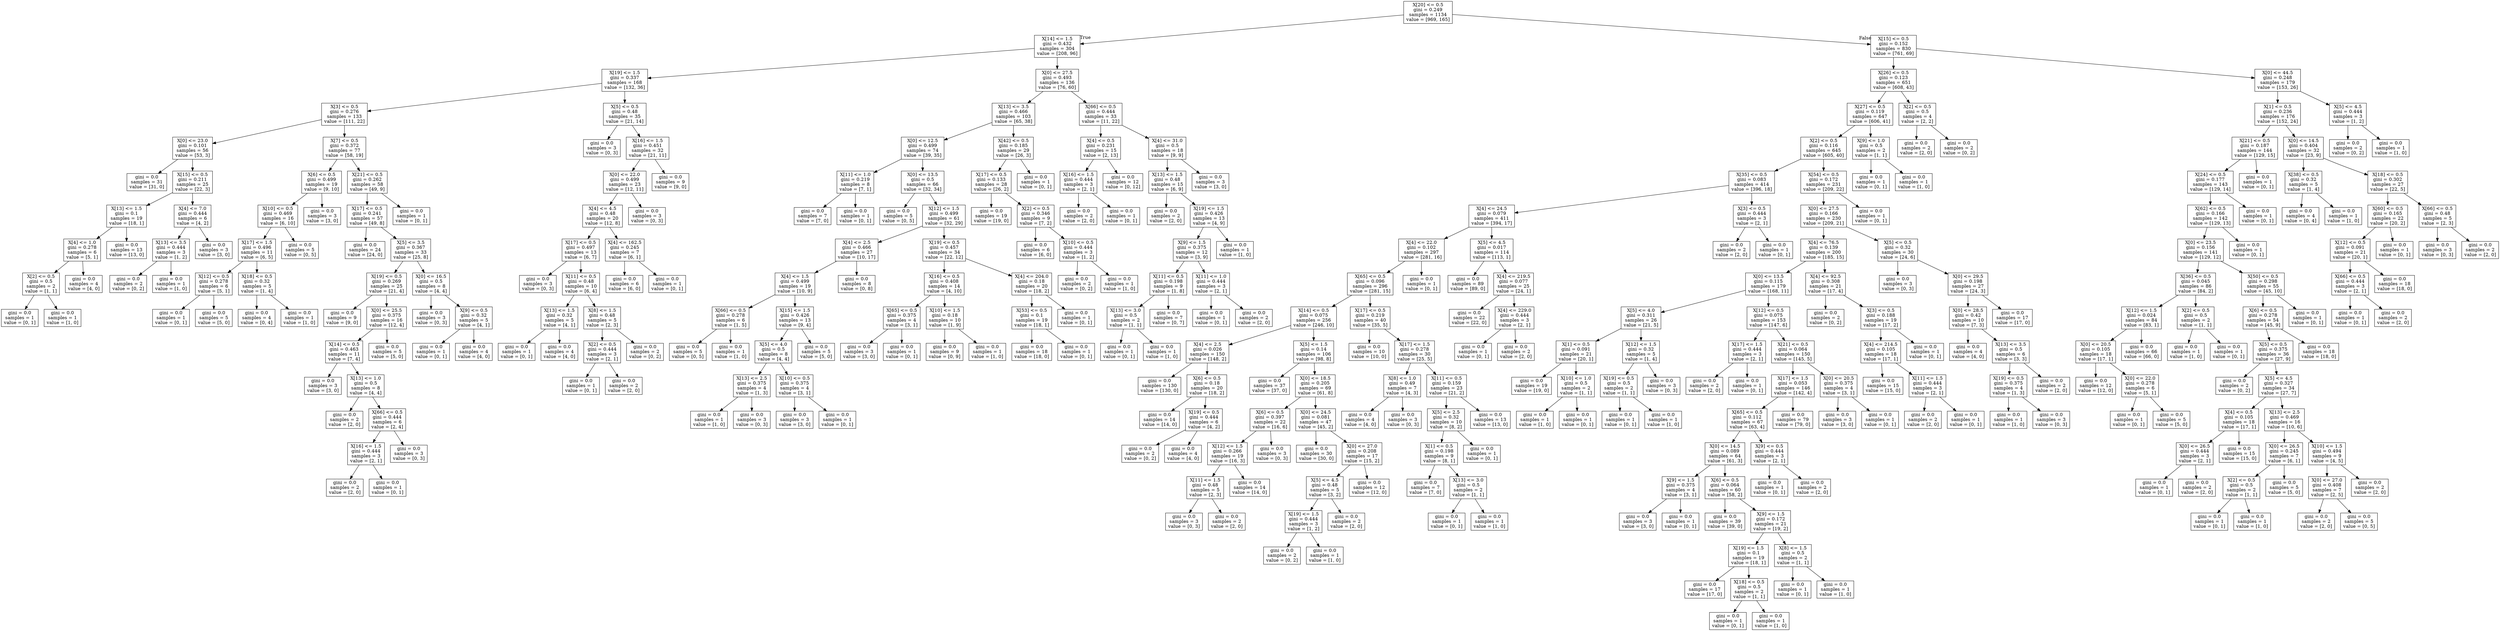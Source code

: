 digraph Tree {
node [shape=box] ;
0 [label="X[20] <= 0.5\ngini = 0.249\nsamples = 1134\nvalue = [969, 165]"] ;
1 [label="X[14] <= 1.5\ngini = 0.432\nsamples = 304\nvalue = [208, 96]"] ;
0 -> 1 [labeldistance=2.5, labelangle=45, headlabel="True"] ;
2 [label="X[19] <= 1.5\ngini = 0.337\nsamples = 168\nvalue = [132, 36]"] ;
1 -> 2 ;
3 [label="X[3] <= 0.5\ngini = 0.276\nsamples = 133\nvalue = [111, 22]"] ;
2 -> 3 ;
4 [label="X[0] <= 23.0\ngini = 0.101\nsamples = 56\nvalue = [53, 3]"] ;
3 -> 4 ;
5 [label="gini = 0.0\nsamples = 31\nvalue = [31, 0]"] ;
4 -> 5 ;
6 [label="X[15] <= 0.5\ngini = 0.211\nsamples = 25\nvalue = [22, 3]"] ;
4 -> 6 ;
7 [label="X[13] <= 1.5\ngini = 0.1\nsamples = 19\nvalue = [18, 1]"] ;
6 -> 7 ;
8 [label="X[4] <= 1.0\ngini = 0.278\nsamples = 6\nvalue = [5, 1]"] ;
7 -> 8 ;
9 [label="X[2] <= 0.5\ngini = 0.5\nsamples = 2\nvalue = [1, 1]"] ;
8 -> 9 ;
10 [label="gini = 0.0\nsamples = 1\nvalue = [0, 1]"] ;
9 -> 10 ;
11 [label="gini = 0.0\nsamples = 1\nvalue = [1, 0]"] ;
9 -> 11 ;
12 [label="gini = 0.0\nsamples = 4\nvalue = [4, 0]"] ;
8 -> 12 ;
13 [label="gini = 0.0\nsamples = 13\nvalue = [13, 0]"] ;
7 -> 13 ;
14 [label="X[4] <= 7.0\ngini = 0.444\nsamples = 6\nvalue = [4, 2]"] ;
6 -> 14 ;
15 [label="X[13] <= 3.5\ngini = 0.444\nsamples = 3\nvalue = [1, 2]"] ;
14 -> 15 ;
16 [label="gini = 0.0\nsamples = 2\nvalue = [0, 2]"] ;
15 -> 16 ;
17 [label="gini = 0.0\nsamples = 1\nvalue = [1, 0]"] ;
15 -> 17 ;
18 [label="gini = 0.0\nsamples = 3\nvalue = [3, 0]"] ;
14 -> 18 ;
19 [label="X[7] <= 0.5\ngini = 0.372\nsamples = 77\nvalue = [58, 19]"] ;
3 -> 19 ;
20 [label="X[6] <= 0.5\ngini = 0.499\nsamples = 19\nvalue = [9, 10]"] ;
19 -> 20 ;
21 [label="X[10] <= 0.5\ngini = 0.469\nsamples = 16\nvalue = [6, 10]"] ;
20 -> 21 ;
22 [label="X[17] <= 1.5\ngini = 0.496\nsamples = 11\nvalue = [6, 5]"] ;
21 -> 22 ;
23 [label="X[12] <= 0.5\ngini = 0.278\nsamples = 6\nvalue = [5, 1]"] ;
22 -> 23 ;
24 [label="gini = 0.0\nsamples = 1\nvalue = [0, 1]"] ;
23 -> 24 ;
25 [label="gini = 0.0\nsamples = 5\nvalue = [5, 0]"] ;
23 -> 25 ;
26 [label="X[18] <= 0.5\ngini = 0.32\nsamples = 5\nvalue = [1, 4]"] ;
22 -> 26 ;
27 [label="gini = 0.0\nsamples = 4\nvalue = [0, 4]"] ;
26 -> 27 ;
28 [label="gini = 0.0\nsamples = 1\nvalue = [1, 0]"] ;
26 -> 28 ;
29 [label="gini = 0.0\nsamples = 5\nvalue = [0, 5]"] ;
21 -> 29 ;
30 [label="gini = 0.0\nsamples = 3\nvalue = [3, 0]"] ;
20 -> 30 ;
31 [label="X[21] <= 0.5\ngini = 0.262\nsamples = 58\nvalue = [49, 9]"] ;
19 -> 31 ;
32 [label="X[17] <= 0.5\ngini = 0.241\nsamples = 57\nvalue = [49, 8]"] ;
31 -> 32 ;
33 [label="gini = 0.0\nsamples = 24\nvalue = [24, 0]"] ;
32 -> 33 ;
34 [label="X[5] <= 3.5\ngini = 0.367\nsamples = 33\nvalue = [25, 8]"] ;
32 -> 34 ;
35 [label="X[19] <= 0.5\ngini = 0.269\nsamples = 25\nvalue = [21, 4]"] ;
34 -> 35 ;
36 [label="gini = 0.0\nsamples = 9\nvalue = [9, 0]"] ;
35 -> 36 ;
37 [label="X[0] <= 25.5\ngini = 0.375\nsamples = 16\nvalue = [12, 4]"] ;
35 -> 37 ;
38 [label="X[14] <= 0.5\ngini = 0.463\nsamples = 11\nvalue = [7, 4]"] ;
37 -> 38 ;
39 [label="gini = 0.0\nsamples = 3\nvalue = [3, 0]"] ;
38 -> 39 ;
40 [label="X[13] <= 1.0\ngini = 0.5\nsamples = 8\nvalue = [4, 4]"] ;
38 -> 40 ;
41 [label="gini = 0.0\nsamples = 2\nvalue = [2, 0]"] ;
40 -> 41 ;
42 [label="X[66] <= 0.5\ngini = 0.444\nsamples = 6\nvalue = [2, 4]"] ;
40 -> 42 ;
43 [label="X[16] <= 1.5\ngini = 0.444\nsamples = 3\nvalue = [2, 1]"] ;
42 -> 43 ;
44 [label="gini = 0.0\nsamples = 2\nvalue = [2, 0]"] ;
43 -> 44 ;
45 [label="gini = 0.0\nsamples = 1\nvalue = [0, 1]"] ;
43 -> 45 ;
46 [label="gini = 0.0\nsamples = 3\nvalue = [0, 3]"] ;
42 -> 46 ;
47 [label="gini = 0.0\nsamples = 5\nvalue = [5, 0]"] ;
37 -> 47 ;
48 [label="X[0] <= 16.5\ngini = 0.5\nsamples = 8\nvalue = [4, 4]"] ;
34 -> 48 ;
49 [label="gini = 0.0\nsamples = 3\nvalue = [0, 3]"] ;
48 -> 49 ;
50 [label="X[9] <= 0.5\ngini = 0.32\nsamples = 5\nvalue = [4, 1]"] ;
48 -> 50 ;
51 [label="gini = 0.0\nsamples = 1\nvalue = [0, 1]"] ;
50 -> 51 ;
52 [label="gini = 0.0\nsamples = 4\nvalue = [4, 0]"] ;
50 -> 52 ;
53 [label="gini = 0.0\nsamples = 1\nvalue = [0, 1]"] ;
31 -> 53 ;
54 [label="X[5] <= 0.5\ngini = 0.48\nsamples = 35\nvalue = [21, 14]"] ;
2 -> 54 ;
55 [label="gini = 0.0\nsamples = 3\nvalue = [0, 3]"] ;
54 -> 55 ;
56 [label="X[16] <= 1.5\ngini = 0.451\nsamples = 32\nvalue = [21, 11]"] ;
54 -> 56 ;
57 [label="X[0] <= 22.0\ngini = 0.499\nsamples = 23\nvalue = [12, 11]"] ;
56 -> 57 ;
58 [label="X[4] <= 4.5\ngini = 0.48\nsamples = 20\nvalue = [12, 8]"] ;
57 -> 58 ;
59 [label="X[17] <= 0.5\ngini = 0.497\nsamples = 13\nvalue = [6, 7]"] ;
58 -> 59 ;
60 [label="gini = 0.0\nsamples = 3\nvalue = [0, 3]"] ;
59 -> 60 ;
61 [label="X[11] <= 0.5\ngini = 0.48\nsamples = 10\nvalue = [6, 4]"] ;
59 -> 61 ;
62 [label="X[13] <= 1.5\ngini = 0.32\nsamples = 5\nvalue = [4, 1]"] ;
61 -> 62 ;
63 [label="gini = 0.0\nsamples = 1\nvalue = [0, 1]"] ;
62 -> 63 ;
64 [label="gini = 0.0\nsamples = 4\nvalue = [4, 0]"] ;
62 -> 64 ;
65 [label="X[8] <= 1.5\ngini = 0.48\nsamples = 5\nvalue = [2, 3]"] ;
61 -> 65 ;
66 [label="X[2] <= 0.5\ngini = 0.444\nsamples = 3\nvalue = [2, 1]"] ;
65 -> 66 ;
67 [label="gini = 0.0\nsamples = 1\nvalue = [0, 1]"] ;
66 -> 67 ;
68 [label="gini = 0.0\nsamples = 2\nvalue = [2, 0]"] ;
66 -> 68 ;
69 [label="gini = 0.0\nsamples = 2\nvalue = [0, 2]"] ;
65 -> 69 ;
70 [label="X[4] <= 162.5\ngini = 0.245\nsamples = 7\nvalue = [6, 1]"] ;
58 -> 70 ;
71 [label="gini = 0.0\nsamples = 6\nvalue = [6, 0]"] ;
70 -> 71 ;
72 [label="gini = 0.0\nsamples = 1\nvalue = [0, 1]"] ;
70 -> 72 ;
73 [label="gini = 0.0\nsamples = 3\nvalue = [0, 3]"] ;
57 -> 73 ;
74 [label="gini = 0.0\nsamples = 9\nvalue = [9, 0]"] ;
56 -> 74 ;
75 [label="X[0] <= 27.5\ngini = 0.493\nsamples = 136\nvalue = [76, 60]"] ;
1 -> 75 ;
76 [label="X[13] <= 3.5\ngini = 0.466\nsamples = 103\nvalue = [65, 38]"] ;
75 -> 76 ;
77 [label="X[0] <= 12.5\ngini = 0.499\nsamples = 74\nvalue = [39, 35]"] ;
76 -> 77 ;
78 [label="X[11] <= 1.0\ngini = 0.219\nsamples = 8\nvalue = [7, 1]"] ;
77 -> 78 ;
79 [label="gini = 0.0\nsamples = 7\nvalue = [7, 0]"] ;
78 -> 79 ;
80 [label="gini = 0.0\nsamples = 1\nvalue = [0, 1]"] ;
78 -> 80 ;
81 [label="X[0] <= 13.5\ngini = 0.5\nsamples = 66\nvalue = [32, 34]"] ;
77 -> 81 ;
82 [label="gini = 0.0\nsamples = 5\nvalue = [0, 5]"] ;
81 -> 82 ;
83 [label="X[12] <= 1.5\ngini = 0.499\nsamples = 61\nvalue = [32, 29]"] ;
81 -> 83 ;
84 [label="X[4] <= 2.5\ngini = 0.466\nsamples = 27\nvalue = [10, 17]"] ;
83 -> 84 ;
85 [label="X[4] <= 1.5\ngini = 0.499\nsamples = 19\nvalue = [10, 9]"] ;
84 -> 85 ;
86 [label="X[66] <= 0.5\ngini = 0.278\nsamples = 6\nvalue = [1, 5]"] ;
85 -> 86 ;
87 [label="gini = 0.0\nsamples = 5\nvalue = [0, 5]"] ;
86 -> 87 ;
88 [label="gini = 0.0\nsamples = 1\nvalue = [1, 0]"] ;
86 -> 88 ;
89 [label="X[15] <= 1.5\ngini = 0.426\nsamples = 13\nvalue = [9, 4]"] ;
85 -> 89 ;
90 [label="X[5] <= 4.0\ngini = 0.5\nsamples = 8\nvalue = [4, 4]"] ;
89 -> 90 ;
91 [label="X[13] <= 2.5\ngini = 0.375\nsamples = 4\nvalue = [1, 3]"] ;
90 -> 91 ;
92 [label="gini = 0.0\nsamples = 1\nvalue = [1, 0]"] ;
91 -> 92 ;
93 [label="gini = 0.0\nsamples = 3\nvalue = [0, 3]"] ;
91 -> 93 ;
94 [label="X[10] <= 0.5\ngini = 0.375\nsamples = 4\nvalue = [3, 1]"] ;
90 -> 94 ;
95 [label="gini = 0.0\nsamples = 3\nvalue = [3, 0]"] ;
94 -> 95 ;
96 [label="gini = 0.0\nsamples = 1\nvalue = [0, 1]"] ;
94 -> 96 ;
97 [label="gini = 0.0\nsamples = 5\nvalue = [5, 0]"] ;
89 -> 97 ;
98 [label="gini = 0.0\nsamples = 8\nvalue = [0, 8]"] ;
84 -> 98 ;
99 [label="X[19] <= 0.5\ngini = 0.457\nsamples = 34\nvalue = [22, 12]"] ;
83 -> 99 ;
100 [label="X[16] <= 0.5\ngini = 0.408\nsamples = 14\nvalue = [4, 10]"] ;
99 -> 100 ;
101 [label="X[65] <= 0.5\ngini = 0.375\nsamples = 4\nvalue = [3, 1]"] ;
100 -> 101 ;
102 [label="gini = 0.0\nsamples = 3\nvalue = [3, 0]"] ;
101 -> 102 ;
103 [label="gini = 0.0\nsamples = 1\nvalue = [0, 1]"] ;
101 -> 103 ;
104 [label="X[10] <= 1.5\ngini = 0.18\nsamples = 10\nvalue = [1, 9]"] ;
100 -> 104 ;
105 [label="gini = 0.0\nsamples = 9\nvalue = [0, 9]"] ;
104 -> 105 ;
106 [label="gini = 0.0\nsamples = 1\nvalue = [1, 0]"] ;
104 -> 106 ;
107 [label="X[4] <= 204.0\ngini = 0.18\nsamples = 20\nvalue = [18, 2]"] ;
99 -> 107 ;
108 [label="X[53] <= 0.5\ngini = 0.1\nsamples = 19\nvalue = [18, 1]"] ;
107 -> 108 ;
109 [label="gini = 0.0\nsamples = 18\nvalue = [18, 0]"] ;
108 -> 109 ;
110 [label="gini = 0.0\nsamples = 1\nvalue = [0, 1]"] ;
108 -> 110 ;
111 [label="gini = 0.0\nsamples = 1\nvalue = [0, 1]"] ;
107 -> 111 ;
112 [label="X[42] <= 0.5\ngini = 0.185\nsamples = 29\nvalue = [26, 3]"] ;
76 -> 112 ;
113 [label="X[17] <= 0.5\ngini = 0.133\nsamples = 28\nvalue = [26, 2]"] ;
112 -> 113 ;
114 [label="gini = 0.0\nsamples = 19\nvalue = [19, 0]"] ;
113 -> 114 ;
115 [label="X[2] <= 0.5\ngini = 0.346\nsamples = 9\nvalue = [7, 2]"] ;
113 -> 115 ;
116 [label="gini = 0.0\nsamples = 6\nvalue = [6, 0]"] ;
115 -> 116 ;
117 [label="X[10] <= 0.5\ngini = 0.444\nsamples = 3\nvalue = [1, 2]"] ;
115 -> 117 ;
118 [label="gini = 0.0\nsamples = 2\nvalue = [0, 2]"] ;
117 -> 118 ;
119 [label="gini = 0.0\nsamples = 1\nvalue = [1, 0]"] ;
117 -> 119 ;
120 [label="gini = 0.0\nsamples = 1\nvalue = [0, 1]"] ;
112 -> 120 ;
121 [label="X[66] <= 0.5\ngini = 0.444\nsamples = 33\nvalue = [11, 22]"] ;
75 -> 121 ;
122 [label="X[4] <= 0.5\ngini = 0.231\nsamples = 15\nvalue = [2, 13]"] ;
121 -> 122 ;
123 [label="X[16] <= 1.5\ngini = 0.444\nsamples = 3\nvalue = [2, 1]"] ;
122 -> 123 ;
124 [label="gini = 0.0\nsamples = 2\nvalue = [2, 0]"] ;
123 -> 124 ;
125 [label="gini = 0.0\nsamples = 1\nvalue = [0, 1]"] ;
123 -> 125 ;
126 [label="gini = 0.0\nsamples = 12\nvalue = [0, 12]"] ;
122 -> 126 ;
127 [label="X[4] <= 31.0\ngini = 0.5\nsamples = 18\nvalue = [9, 9]"] ;
121 -> 127 ;
128 [label="X[13] <= 1.5\ngini = 0.48\nsamples = 15\nvalue = [6, 9]"] ;
127 -> 128 ;
129 [label="gini = 0.0\nsamples = 2\nvalue = [2, 0]"] ;
128 -> 129 ;
130 [label="X[19] <= 1.5\ngini = 0.426\nsamples = 13\nvalue = [4, 9]"] ;
128 -> 130 ;
131 [label="X[9] <= 1.5\ngini = 0.375\nsamples = 12\nvalue = [3, 9]"] ;
130 -> 131 ;
132 [label="X[11] <= 0.5\ngini = 0.198\nsamples = 9\nvalue = [1, 8]"] ;
131 -> 132 ;
133 [label="X[13] <= 3.0\ngini = 0.5\nsamples = 2\nvalue = [1, 1]"] ;
132 -> 133 ;
134 [label="gini = 0.0\nsamples = 1\nvalue = [0, 1]"] ;
133 -> 134 ;
135 [label="gini = 0.0\nsamples = 1\nvalue = [1, 0]"] ;
133 -> 135 ;
136 [label="gini = 0.0\nsamples = 7\nvalue = [0, 7]"] ;
132 -> 136 ;
137 [label="X[11] <= 1.0\ngini = 0.444\nsamples = 3\nvalue = [2, 1]"] ;
131 -> 137 ;
138 [label="gini = 0.0\nsamples = 1\nvalue = [0, 1]"] ;
137 -> 138 ;
139 [label="gini = 0.0\nsamples = 2\nvalue = [2, 0]"] ;
137 -> 139 ;
140 [label="gini = 0.0\nsamples = 1\nvalue = [1, 0]"] ;
130 -> 140 ;
141 [label="gini = 0.0\nsamples = 3\nvalue = [3, 0]"] ;
127 -> 141 ;
142 [label="X[15] <= 0.5\ngini = 0.152\nsamples = 830\nvalue = [761, 69]"] ;
0 -> 142 [labeldistance=2.5, labelangle=-45, headlabel="False"] ;
143 [label="X[26] <= 0.5\ngini = 0.123\nsamples = 651\nvalue = [608, 43]"] ;
142 -> 143 ;
144 [label="X[27] <= 0.5\ngini = 0.119\nsamples = 647\nvalue = [606, 41]"] ;
143 -> 144 ;
145 [label="X[2] <= 0.5\ngini = 0.116\nsamples = 645\nvalue = [605, 40]"] ;
144 -> 145 ;
146 [label="X[35] <= 0.5\ngini = 0.083\nsamples = 414\nvalue = [396, 18]"] ;
145 -> 146 ;
147 [label="X[4] <= 24.5\ngini = 0.079\nsamples = 411\nvalue = [394, 17]"] ;
146 -> 147 ;
148 [label="X[4] <= 22.0\ngini = 0.102\nsamples = 297\nvalue = [281, 16]"] ;
147 -> 148 ;
149 [label="X[65] <= 0.5\ngini = 0.096\nsamples = 296\nvalue = [281, 15]"] ;
148 -> 149 ;
150 [label="X[14] <= 0.5\ngini = 0.075\nsamples = 256\nvalue = [246, 10]"] ;
149 -> 150 ;
151 [label="X[4] <= 2.5\ngini = 0.026\nsamples = 150\nvalue = [148, 2]"] ;
150 -> 151 ;
152 [label="gini = 0.0\nsamples = 130\nvalue = [130, 0]"] ;
151 -> 152 ;
153 [label="X[6] <= 0.5\ngini = 0.18\nsamples = 20\nvalue = [18, 2]"] ;
151 -> 153 ;
154 [label="gini = 0.0\nsamples = 14\nvalue = [14, 0]"] ;
153 -> 154 ;
155 [label="X[19] <= 0.5\ngini = 0.444\nsamples = 6\nvalue = [4, 2]"] ;
153 -> 155 ;
156 [label="gini = 0.0\nsamples = 2\nvalue = [0, 2]"] ;
155 -> 156 ;
157 [label="gini = 0.0\nsamples = 4\nvalue = [4, 0]"] ;
155 -> 157 ;
158 [label="X[5] <= 1.5\ngini = 0.14\nsamples = 106\nvalue = [98, 8]"] ;
150 -> 158 ;
159 [label="gini = 0.0\nsamples = 37\nvalue = [37, 0]"] ;
158 -> 159 ;
160 [label="X[0] <= 18.5\ngini = 0.205\nsamples = 69\nvalue = [61, 8]"] ;
158 -> 160 ;
161 [label="X[6] <= 0.5\ngini = 0.397\nsamples = 22\nvalue = [16, 6]"] ;
160 -> 161 ;
162 [label="X[12] <= 1.5\ngini = 0.266\nsamples = 19\nvalue = [16, 3]"] ;
161 -> 162 ;
163 [label="X[11] <= 1.5\ngini = 0.48\nsamples = 5\nvalue = [2, 3]"] ;
162 -> 163 ;
164 [label="gini = 0.0\nsamples = 3\nvalue = [0, 3]"] ;
163 -> 164 ;
165 [label="gini = 0.0\nsamples = 2\nvalue = [2, 0]"] ;
163 -> 165 ;
166 [label="gini = 0.0\nsamples = 14\nvalue = [14, 0]"] ;
162 -> 166 ;
167 [label="gini = 0.0\nsamples = 3\nvalue = [0, 3]"] ;
161 -> 167 ;
168 [label="X[0] <= 24.5\ngini = 0.081\nsamples = 47\nvalue = [45, 2]"] ;
160 -> 168 ;
169 [label="gini = 0.0\nsamples = 30\nvalue = [30, 0]"] ;
168 -> 169 ;
170 [label="X[0] <= 27.0\ngini = 0.208\nsamples = 17\nvalue = [15, 2]"] ;
168 -> 170 ;
171 [label="X[5] <= 4.5\ngini = 0.48\nsamples = 5\nvalue = [3, 2]"] ;
170 -> 171 ;
172 [label="X[19] <= 1.5\ngini = 0.444\nsamples = 3\nvalue = [1, 2]"] ;
171 -> 172 ;
173 [label="gini = 0.0\nsamples = 2\nvalue = [0, 2]"] ;
172 -> 173 ;
174 [label="gini = 0.0\nsamples = 1\nvalue = [1, 0]"] ;
172 -> 174 ;
175 [label="gini = 0.0\nsamples = 2\nvalue = [2, 0]"] ;
171 -> 175 ;
176 [label="gini = 0.0\nsamples = 12\nvalue = [12, 0]"] ;
170 -> 176 ;
177 [label="X[17] <= 0.5\ngini = 0.219\nsamples = 40\nvalue = [35, 5]"] ;
149 -> 177 ;
178 [label="gini = 0.0\nsamples = 10\nvalue = [10, 0]"] ;
177 -> 178 ;
179 [label="X[17] <= 1.5\ngini = 0.278\nsamples = 30\nvalue = [25, 5]"] ;
177 -> 179 ;
180 [label="X[8] <= 1.0\ngini = 0.49\nsamples = 7\nvalue = [4, 3]"] ;
179 -> 180 ;
181 [label="gini = 0.0\nsamples = 4\nvalue = [4, 0]"] ;
180 -> 181 ;
182 [label="gini = 0.0\nsamples = 3\nvalue = [0, 3]"] ;
180 -> 182 ;
183 [label="X[11] <= 0.5\ngini = 0.159\nsamples = 23\nvalue = [21, 2]"] ;
179 -> 183 ;
184 [label="X[5] <= 2.5\ngini = 0.32\nsamples = 10\nvalue = [8, 2]"] ;
183 -> 184 ;
185 [label="X[1] <= 0.5\ngini = 0.198\nsamples = 9\nvalue = [8, 1]"] ;
184 -> 185 ;
186 [label="gini = 0.0\nsamples = 7\nvalue = [7, 0]"] ;
185 -> 186 ;
187 [label="X[13] <= 3.0\ngini = 0.5\nsamples = 2\nvalue = [1, 1]"] ;
185 -> 187 ;
188 [label="gini = 0.0\nsamples = 1\nvalue = [0, 1]"] ;
187 -> 188 ;
189 [label="gini = 0.0\nsamples = 1\nvalue = [1, 0]"] ;
187 -> 189 ;
190 [label="gini = 0.0\nsamples = 1\nvalue = [0, 1]"] ;
184 -> 190 ;
191 [label="gini = 0.0\nsamples = 13\nvalue = [13, 0]"] ;
183 -> 191 ;
192 [label="gini = 0.0\nsamples = 1\nvalue = [0, 1]"] ;
148 -> 192 ;
193 [label="X[5] <= 4.5\ngini = 0.017\nsamples = 114\nvalue = [113, 1]"] ;
147 -> 193 ;
194 [label="gini = 0.0\nsamples = 89\nvalue = [89, 0]"] ;
193 -> 194 ;
195 [label="X[4] <= 219.5\ngini = 0.077\nsamples = 25\nvalue = [24, 1]"] ;
193 -> 195 ;
196 [label="gini = 0.0\nsamples = 22\nvalue = [22, 0]"] ;
195 -> 196 ;
197 [label="X[4] <= 229.0\ngini = 0.444\nsamples = 3\nvalue = [2, 1]"] ;
195 -> 197 ;
198 [label="gini = 0.0\nsamples = 1\nvalue = [0, 1]"] ;
197 -> 198 ;
199 [label="gini = 0.0\nsamples = 2\nvalue = [2, 0]"] ;
197 -> 199 ;
200 [label="X[3] <= 0.5\ngini = 0.444\nsamples = 3\nvalue = [2, 1]"] ;
146 -> 200 ;
201 [label="gini = 0.0\nsamples = 2\nvalue = [2, 0]"] ;
200 -> 201 ;
202 [label="gini = 0.0\nsamples = 1\nvalue = [0, 1]"] ;
200 -> 202 ;
203 [label="X[54] <= 0.5\ngini = 0.172\nsamples = 231\nvalue = [209, 22]"] ;
145 -> 203 ;
204 [label="X[0] <= 27.5\ngini = 0.166\nsamples = 230\nvalue = [209, 21]"] ;
203 -> 204 ;
205 [label="X[4] <= 76.5\ngini = 0.139\nsamples = 200\nvalue = [185, 15]"] ;
204 -> 205 ;
206 [label="X[0] <= 13.5\ngini = 0.115\nsamples = 179\nvalue = [168, 11]"] ;
205 -> 206 ;
207 [label="X[5] <= 4.0\ngini = 0.311\nsamples = 26\nvalue = [21, 5]"] ;
206 -> 207 ;
208 [label="X[1] <= 0.5\ngini = 0.091\nsamples = 21\nvalue = [20, 1]"] ;
207 -> 208 ;
209 [label="gini = 0.0\nsamples = 19\nvalue = [19, 0]"] ;
208 -> 209 ;
210 [label="X[10] <= 1.0\ngini = 0.5\nsamples = 2\nvalue = [1, 1]"] ;
208 -> 210 ;
211 [label="gini = 0.0\nsamples = 1\nvalue = [1, 0]"] ;
210 -> 211 ;
212 [label="gini = 0.0\nsamples = 1\nvalue = [0, 1]"] ;
210 -> 212 ;
213 [label="X[12] <= 1.5\ngini = 0.32\nsamples = 5\nvalue = [1, 4]"] ;
207 -> 213 ;
214 [label="X[19] <= 0.5\ngini = 0.5\nsamples = 2\nvalue = [1, 1]"] ;
213 -> 214 ;
215 [label="gini = 0.0\nsamples = 1\nvalue = [0, 1]"] ;
214 -> 215 ;
216 [label="gini = 0.0\nsamples = 1\nvalue = [1, 0]"] ;
214 -> 216 ;
217 [label="gini = 0.0\nsamples = 3\nvalue = [0, 3]"] ;
213 -> 217 ;
218 [label="X[12] <= 0.5\ngini = 0.075\nsamples = 153\nvalue = [147, 6]"] ;
206 -> 218 ;
219 [label="X[17] <= 1.5\ngini = 0.444\nsamples = 3\nvalue = [2, 1]"] ;
218 -> 219 ;
220 [label="gini = 0.0\nsamples = 2\nvalue = [2, 0]"] ;
219 -> 220 ;
221 [label="gini = 0.0\nsamples = 1\nvalue = [0, 1]"] ;
219 -> 221 ;
222 [label="X[21] <= 0.5\ngini = 0.064\nsamples = 150\nvalue = [145, 5]"] ;
218 -> 222 ;
223 [label="X[17] <= 1.5\ngini = 0.053\nsamples = 146\nvalue = [142, 4]"] ;
222 -> 223 ;
224 [label="X[65] <= 0.5\ngini = 0.112\nsamples = 67\nvalue = [63, 4]"] ;
223 -> 224 ;
225 [label="X[0] <= 14.5\ngini = 0.089\nsamples = 64\nvalue = [61, 3]"] ;
224 -> 225 ;
226 [label="X[9] <= 1.5\ngini = 0.375\nsamples = 4\nvalue = [3, 1]"] ;
225 -> 226 ;
227 [label="gini = 0.0\nsamples = 3\nvalue = [3, 0]"] ;
226 -> 227 ;
228 [label="gini = 0.0\nsamples = 1\nvalue = [0, 1]"] ;
226 -> 228 ;
229 [label="X[6] <= 0.5\ngini = 0.064\nsamples = 60\nvalue = [58, 2]"] ;
225 -> 229 ;
230 [label="gini = 0.0\nsamples = 39\nvalue = [39, 0]"] ;
229 -> 230 ;
231 [label="X[9] <= 1.5\ngini = 0.172\nsamples = 21\nvalue = [19, 2]"] ;
229 -> 231 ;
232 [label="X[19] <= 1.5\ngini = 0.1\nsamples = 19\nvalue = [18, 1]"] ;
231 -> 232 ;
233 [label="gini = 0.0\nsamples = 17\nvalue = [17, 0]"] ;
232 -> 233 ;
234 [label="X[18] <= 0.5\ngini = 0.5\nsamples = 2\nvalue = [1, 1]"] ;
232 -> 234 ;
235 [label="gini = 0.0\nsamples = 1\nvalue = [0, 1]"] ;
234 -> 235 ;
236 [label="gini = 0.0\nsamples = 1\nvalue = [1, 0]"] ;
234 -> 236 ;
237 [label="X[8] <= 1.5\ngini = 0.5\nsamples = 2\nvalue = [1, 1]"] ;
231 -> 237 ;
238 [label="gini = 0.0\nsamples = 1\nvalue = [0, 1]"] ;
237 -> 238 ;
239 [label="gini = 0.0\nsamples = 1\nvalue = [1, 0]"] ;
237 -> 239 ;
240 [label="X[9] <= 0.5\ngini = 0.444\nsamples = 3\nvalue = [2, 1]"] ;
224 -> 240 ;
241 [label="gini = 0.0\nsamples = 1\nvalue = [0, 1]"] ;
240 -> 241 ;
242 [label="gini = 0.0\nsamples = 2\nvalue = [2, 0]"] ;
240 -> 242 ;
243 [label="gini = 0.0\nsamples = 79\nvalue = [79, 0]"] ;
223 -> 243 ;
244 [label="X[0] <= 20.5\ngini = 0.375\nsamples = 4\nvalue = [3, 1]"] ;
222 -> 244 ;
245 [label="gini = 0.0\nsamples = 3\nvalue = [3, 0]"] ;
244 -> 245 ;
246 [label="gini = 0.0\nsamples = 1\nvalue = [0, 1]"] ;
244 -> 246 ;
247 [label="X[4] <= 92.5\ngini = 0.308\nsamples = 21\nvalue = [17, 4]"] ;
205 -> 247 ;
248 [label="gini = 0.0\nsamples = 2\nvalue = [0, 2]"] ;
247 -> 248 ;
249 [label="X[3] <= 0.5\ngini = 0.188\nsamples = 19\nvalue = [17, 2]"] ;
247 -> 249 ;
250 [label="X[4] <= 214.5\ngini = 0.105\nsamples = 18\nvalue = [17, 1]"] ;
249 -> 250 ;
251 [label="gini = 0.0\nsamples = 15\nvalue = [15, 0]"] ;
250 -> 251 ;
252 [label="X[11] <= 1.5\ngini = 0.444\nsamples = 3\nvalue = [2, 1]"] ;
250 -> 252 ;
253 [label="gini = 0.0\nsamples = 2\nvalue = [2, 0]"] ;
252 -> 253 ;
254 [label="gini = 0.0\nsamples = 1\nvalue = [0, 1]"] ;
252 -> 254 ;
255 [label="gini = 0.0\nsamples = 1\nvalue = [0, 1]"] ;
249 -> 255 ;
256 [label="X[5] <= 0.5\ngini = 0.32\nsamples = 30\nvalue = [24, 6]"] ;
204 -> 256 ;
257 [label="gini = 0.0\nsamples = 3\nvalue = [0, 3]"] ;
256 -> 257 ;
258 [label="X[0] <= 29.5\ngini = 0.198\nsamples = 27\nvalue = [24, 3]"] ;
256 -> 258 ;
259 [label="X[0] <= 28.5\ngini = 0.42\nsamples = 10\nvalue = [7, 3]"] ;
258 -> 259 ;
260 [label="gini = 0.0\nsamples = 4\nvalue = [4, 0]"] ;
259 -> 260 ;
261 [label="X[13] <= 3.5\ngini = 0.5\nsamples = 6\nvalue = [3, 3]"] ;
259 -> 261 ;
262 [label="X[19] <= 0.5\ngini = 0.375\nsamples = 4\nvalue = [1, 3]"] ;
261 -> 262 ;
263 [label="gini = 0.0\nsamples = 1\nvalue = [1, 0]"] ;
262 -> 263 ;
264 [label="gini = 0.0\nsamples = 3\nvalue = [0, 3]"] ;
262 -> 264 ;
265 [label="gini = 0.0\nsamples = 2\nvalue = [2, 0]"] ;
261 -> 265 ;
266 [label="gini = 0.0\nsamples = 17\nvalue = [17, 0]"] ;
258 -> 266 ;
267 [label="gini = 0.0\nsamples = 1\nvalue = [0, 1]"] ;
203 -> 267 ;
268 [label="X[9] <= 1.0\ngini = 0.5\nsamples = 2\nvalue = [1, 1]"] ;
144 -> 268 ;
269 [label="gini = 0.0\nsamples = 1\nvalue = [0, 1]"] ;
268 -> 269 ;
270 [label="gini = 0.0\nsamples = 1\nvalue = [1, 0]"] ;
268 -> 270 ;
271 [label="X[2] <= 0.5\ngini = 0.5\nsamples = 4\nvalue = [2, 2]"] ;
143 -> 271 ;
272 [label="gini = 0.0\nsamples = 2\nvalue = [2, 0]"] ;
271 -> 272 ;
273 [label="gini = 0.0\nsamples = 2\nvalue = [0, 2]"] ;
271 -> 273 ;
274 [label="X[0] <= 44.5\ngini = 0.248\nsamples = 179\nvalue = [153, 26]"] ;
142 -> 274 ;
275 [label="X[1] <= 0.5\ngini = 0.236\nsamples = 176\nvalue = [152, 24]"] ;
274 -> 275 ;
276 [label="X[21] <= 0.5\ngini = 0.187\nsamples = 144\nvalue = [129, 15]"] ;
275 -> 276 ;
277 [label="X[24] <= 0.5\ngini = 0.177\nsamples = 143\nvalue = [129, 14]"] ;
276 -> 277 ;
278 [label="X[62] <= 0.5\ngini = 0.166\nsamples = 142\nvalue = [129, 13]"] ;
277 -> 278 ;
279 [label="X[0] <= 23.5\ngini = 0.156\nsamples = 141\nvalue = [129, 12]"] ;
278 -> 279 ;
280 [label="X[36] <= 0.5\ngini = 0.045\nsamples = 86\nvalue = [84, 2]"] ;
279 -> 280 ;
281 [label="X[12] <= 1.5\ngini = 0.024\nsamples = 84\nvalue = [83, 1]"] ;
280 -> 281 ;
282 [label="X[0] <= 20.5\ngini = 0.105\nsamples = 18\nvalue = [17, 1]"] ;
281 -> 282 ;
283 [label="gini = 0.0\nsamples = 12\nvalue = [12, 0]"] ;
282 -> 283 ;
284 [label="X[0] <= 22.0\ngini = 0.278\nsamples = 6\nvalue = [5, 1]"] ;
282 -> 284 ;
285 [label="gini = 0.0\nsamples = 1\nvalue = [0, 1]"] ;
284 -> 285 ;
286 [label="gini = 0.0\nsamples = 5\nvalue = [5, 0]"] ;
284 -> 286 ;
287 [label="gini = 0.0\nsamples = 66\nvalue = [66, 0]"] ;
281 -> 287 ;
288 [label="X[2] <= 0.5\ngini = 0.5\nsamples = 2\nvalue = [1, 1]"] ;
280 -> 288 ;
289 [label="gini = 0.0\nsamples = 1\nvalue = [1, 0]"] ;
288 -> 289 ;
290 [label="gini = 0.0\nsamples = 1\nvalue = [0, 1]"] ;
288 -> 290 ;
291 [label="X[50] <= 0.5\ngini = 0.298\nsamples = 55\nvalue = [45, 10]"] ;
279 -> 291 ;
292 [label="X[6] <= 0.5\ngini = 0.278\nsamples = 54\nvalue = [45, 9]"] ;
291 -> 292 ;
293 [label="X[5] <= 0.5\ngini = 0.375\nsamples = 36\nvalue = [27, 9]"] ;
292 -> 293 ;
294 [label="gini = 0.0\nsamples = 2\nvalue = [0, 2]"] ;
293 -> 294 ;
295 [label="X[5] <= 4.5\ngini = 0.327\nsamples = 34\nvalue = [27, 7]"] ;
293 -> 295 ;
296 [label="X[4] <= 0.5\ngini = 0.105\nsamples = 18\nvalue = [17, 1]"] ;
295 -> 296 ;
297 [label="X[0] <= 26.5\ngini = 0.444\nsamples = 3\nvalue = [2, 1]"] ;
296 -> 297 ;
298 [label="gini = 0.0\nsamples = 1\nvalue = [0, 1]"] ;
297 -> 298 ;
299 [label="gini = 0.0\nsamples = 2\nvalue = [2, 0]"] ;
297 -> 299 ;
300 [label="gini = 0.0\nsamples = 15\nvalue = [15, 0]"] ;
296 -> 300 ;
301 [label="X[13] <= 2.5\ngini = 0.469\nsamples = 16\nvalue = [10, 6]"] ;
295 -> 301 ;
302 [label="X[0] <= 26.5\ngini = 0.245\nsamples = 7\nvalue = [6, 1]"] ;
301 -> 302 ;
303 [label="X[2] <= 0.5\ngini = 0.5\nsamples = 2\nvalue = [1, 1]"] ;
302 -> 303 ;
304 [label="gini = 0.0\nsamples = 1\nvalue = [0, 1]"] ;
303 -> 304 ;
305 [label="gini = 0.0\nsamples = 1\nvalue = [1, 0]"] ;
303 -> 305 ;
306 [label="gini = 0.0\nsamples = 5\nvalue = [5, 0]"] ;
302 -> 306 ;
307 [label="X[10] <= 1.5\ngini = 0.494\nsamples = 9\nvalue = [4, 5]"] ;
301 -> 307 ;
308 [label="X[0] <= 27.0\ngini = 0.408\nsamples = 7\nvalue = [2, 5]"] ;
307 -> 308 ;
309 [label="gini = 0.0\nsamples = 2\nvalue = [2, 0]"] ;
308 -> 309 ;
310 [label="gini = 0.0\nsamples = 5\nvalue = [0, 5]"] ;
308 -> 310 ;
311 [label="gini = 0.0\nsamples = 2\nvalue = [2, 0]"] ;
307 -> 311 ;
312 [label="gini = 0.0\nsamples = 18\nvalue = [18, 0]"] ;
292 -> 312 ;
313 [label="gini = 0.0\nsamples = 1\nvalue = [0, 1]"] ;
291 -> 313 ;
314 [label="gini = 0.0\nsamples = 1\nvalue = [0, 1]"] ;
278 -> 314 ;
315 [label="gini = 0.0\nsamples = 1\nvalue = [0, 1]"] ;
277 -> 315 ;
316 [label="gini = 0.0\nsamples = 1\nvalue = [0, 1]"] ;
276 -> 316 ;
317 [label="X[0] <= 14.5\ngini = 0.404\nsamples = 32\nvalue = [23, 9]"] ;
275 -> 317 ;
318 [label="X[38] <= 0.5\ngini = 0.32\nsamples = 5\nvalue = [1, 4]"] ;
317 -> 318 ;
319 [label="gini = 0.0\nsamples = 4\nvalue = [0, 4]"] ;
318 -> 319 ;
320 [label="gini = 0.0\nsamples = 1\nvalue = [1, 0]"] ;
318 -> 320 ;
321 [label="X[18] <= 0.5\ngini = 0.302\nsamples = 27\nvalue = [22, 5]"] ;
317 -> 321 ;
322 [label="X[60] <= 0.5\ngini = 0.165\nsamples = 22\nvalue = [20, 2]"] ;
321 -> 322 ;
323 [label="X[12] <= 0.5\ngini = 0.091\nsamples = 21\nvalue = [20, 1]"] ;
322 -> 323 ;
324 [label="X[66] <= 0.5\ngini = 0.444\nsamples = 3\nvalue = [2, 1]"] ;
323 -> 324 ;
325 [label="gini = 0.0\nsamples = 1\nvalue = [0, 1]"] ;
324 -> 325 ;
326 [label="gini = 0.0\nsamples = 2\nvalue = [2, 0]"] ;
324 -> 326 ;
327 [label="gini = 0.0\nsamples = 18\nvalue = [18, 0]"] ;
323 -> 327 ;
328 [label="gini = 0.0\nsamples = 1\nvalue = [0, 1]"] ;
322 -> 328 ;
329 [label="X[66] <= 0.5\ngini = 0.48\nsamples = 5\nvalue = [2, 3]"] ;
321 -> 329 ;
330 [label="gini = 0.0\nsamples = 3\nvalue = [0, 3]"] ;
329 -> 330 ;
331 [label="gini = 0.0\nsamples = 2\nvalue = [2, 0]"] ;
329 -> 331 ;
332 [label="X[5] <= 4.5\ngini = 0.444\nsamples = 3\nvalue = [1, 2]"] ;
274 -> 332 ;
333 [label="gini = 0.0\nsamples = 2\nvalue = [0, 2]"] ;
332 -> 333 ;
334 [label="gini = 0.0\nsamples = 1\nvalue = [1, 0]"] ;
332 -> 334 ;
}